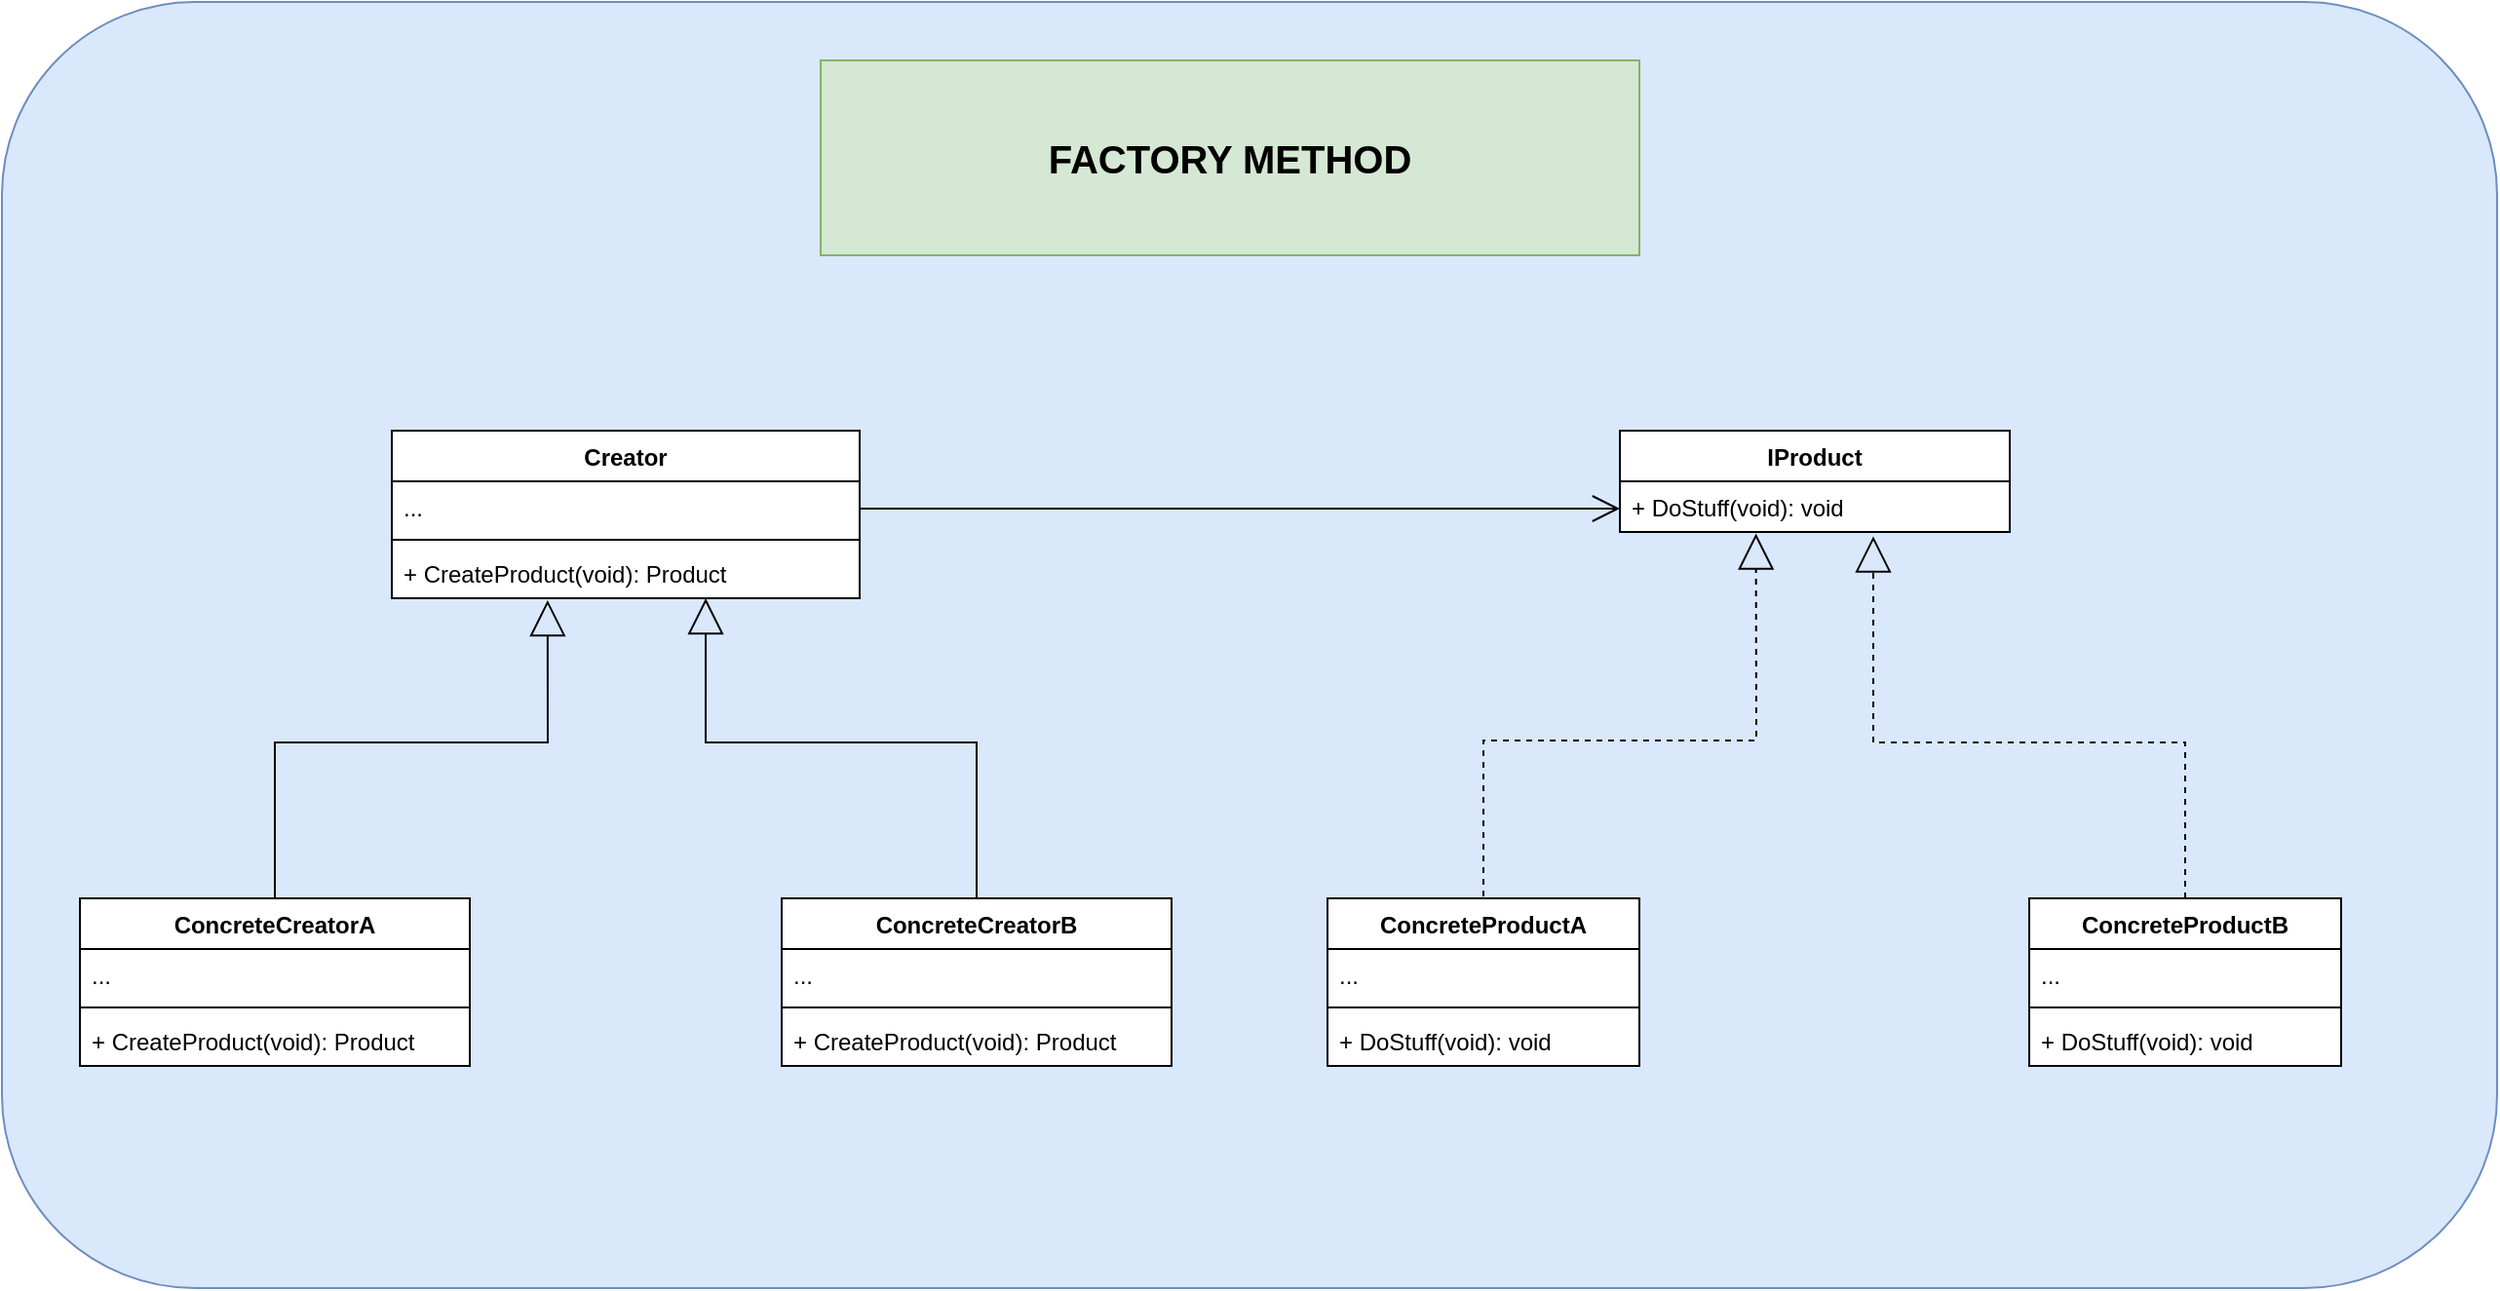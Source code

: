 <mxfile version="21.3.5" type="device">
  <diagram name="Factory" id="uKhcITJWB5Sb9AkPDuD4">
    <mxGraphModel dx="1687" dy="944" grid="1" gridSize="10" guides="1" tooltips="1" connect="1" arrows="1" fold="1" page="1" pageScale="1" pageWidth="3300" pageHeight="4681" math="0" shadow="0">
      <root>
        <mxCell id="0" />
        <mxCell id="1" parent="0" />
        <mxCell id="jqIcVa_ffuvFEN42weXx-35" value="" style="rounded=1;whiteSpace=wrap;html=1;fillColor=#dae8fc;strokeColor=#6c8ebf;" vertex="1" parent="1">
          <mxGeometry x="720" y="260" width="1280" height="660" as="geometry" />
        </mxCell>
        <mxCell id="jqIcVa_ffuvFEN42weXx-2" value="Creator" style="swimlane;fontStyle=1;align=center;verticalAlign=top;childLayout=stackLayout;horizontal=1;startSize=26;horizontalStack=0;resizeParent=1;resizeParentMax=0;resizeLast=0;collapsible=1;marginBottom=0;whiteSpace=wrap;html=1;fillStyle=solid;fillColor=default;swimlaneFillColor=default;" vertex="1" parent="1">
          <mxGeometry x="920" y="480" width="240" height="86" as="geometry" />
        </mxCell>
        <mxCell id="jqIcVa_ffuvFEN42weXx-3" value="..." style="text;strokeColor=none;fillColor=none;align=left;verticalAlign=top;spacingLeft=4;spacingRight=4;overflow=hidden;rotatable=0;points=[[0,0.5],[1,0.5]];portConstraint=eastwest;whiteSpace=wrap;html=1;" vertex="1" parent="jqIcVa_ffuvFEN42weXx-2">
          <mxGeometry y="26" width="240" height="26" as="geometry" />
        </mxCell>
        <mxCell id="jqIcVa_ffuvFEN42weXx-4" value="" style="line;strokeWidth=1;fillColor=none;align=left;verticalAlign=middle;spacingTop=-1;spacingLeft=3;spacingRight=3;rotatable=0;labelPosition=right;points=[];portConstraint=eastwest;strokeColor=inherit;" vertex="1" parent="jqIcVa_ffuvFEN42weXx-2">
          <mxGeometry y="52" width="240" height="8" as="geometry" />
        </mxCell>
        <mxCell id="jqIcVa_ffuvFEN42weXx-5" value="+ CreateProduct(void): Product" style="text;strokeColor=none;fillColor=none;align=left;verticalAlign=top;spacingLeft=4;spacingRight=4;overflow=hidden;rotatable=0;points=[[0,0.5],[1,0.5]];portConstraint=eastwest;whiteSpace=wrap;html=1;" vertex="1" parent="jqIcVa_ffuvFEN42weXx-2">
          <mxGeometry y="60" width="240" height="26" as="geometry" />
        </mxCell>
        <mxCell id="jqIcVa_ffuvFEN42weXx-6" value="IProduct" style="swimlane;fontStyle=1;align=center;verticalAlign=top;childLayout=stackLayout;horizontal=1;startSize=26;horizontalStack=0;resizeParent=1;resizeParentMax=0;resizeLast=0;collapsible=1;marginBottom=0;whiteSpace=wrap;html=1;fillStyle=solid;fillColor=default;swimlaneFillColor=default;" vertex="1" parent="1">
          <mxGeometry x="1550" y="480" width="200" height="52" as="geometry" />
        </mxCell>
        <mxCell id="jqIcVa_ffuvFEN42weXx-9" value="+ DoStuff(void): void" style="text;strokeColor=none;fillColor=none;align=left;verticalAlign=top;spacingLeft=4;spacingRight=4;overflow=hidden;rotatable=0;points=[[0,0.5],[1,0.5]];portConstraint=eastwest;whiteSpace=wrap;html=1;" vertex="1" parent="jqIcVa_ffuvFEN42weXx-6">
          <mxGeometry y="26" width="200" height="26" as="geometry" />
        </mxCell>
        <mxCell id="jqIcVa_ffuvFEN42weXx-10" value="ConcreteProductA" style="swimlane;fontStyle=1;align=center;verticalAlign=top;childLayout=stackLayout;horizontal=1;startSize=26;horizontalStack=0;resizeParent=1;resizeParentMax=0;resizeLast=0;collapsible=1;marginBottom=0;whiteSpace=wrap;html=1;fillStyle=solid;fillColor=default;swimlaneFillColor=default;" vertex="1" parent="1">
          <mxGeometry x="1400" y="720" width="160" height="86" as="geometry" />
        </mxCell>
        <mxCell id="jqIcVa_ffuvFEN42weXx-11" value="..." style="text;strokeColor=none;fillColor=none;align=left;verticalAlign=top;spacingLeft=4;spacingRight=4;overflow=hidden;rotatable=0;points=[[0,0.5],[1,0.5]];portConstraint=eastwest;whiteSpace=wrap;html=1;" vertex="1" parent="jqIcVa_ffuvFEN42weXx-10">
          <mxGeometry y="26" width="160" height="26" as="geometry" />
        </mxCell>
        <mxCell id="jqIcVa_ffuvFEN42weXx-12" value="" style="line;strokeWidth=1;fillColor=none;align=left;verticalAlign=middle;spacingTop=-1;spacingLeft=3;spacingRight=3;rotatable=0;labelPosition=right;points=[];portConstraint=eastwest;strokeColor=inherit;" vertex="1" parent="jqIcVa_ffuvFEN42weXx-10">
          <mxGeometry y="52" width="160" height="8" as="geometry" />
        </mxCell>
        <mxCell id="jqIcVa_ffuvFEN42weXx-13" value="+ DoStuff(void): void" style="text;strokeColor=none;fillColor=none;align=left;verticalAlign=top;spacingLeft=4;spacingRight=4;overflow=hidden;rotatable=0;points=[[0,0.5],[1,0.5]];portConstraint=eastwest;whiteSpace=wrap;html=1;" vertex="1" parent="jqIcVa_ffuvFEN42weXx-10">
          <mxGeometry y="60" width="160" height="26" as="geometry" />
        </mxCell>
        <mxCell id="jqIcVa_ffuvFEN42weXx-14" value="ConcreteProductB" style="swimlane;fontStyle=1;align=center;verticalAlign=top;childLayout=stackLayout;horizontal=1;startSize=26;horizontalStack=0;resizeParent=1;resizeParentMax=0;resizeLast=0;collapsible=1;marginBottom=0;whiteSpace=wrap;html=1;fillStyle=solid;fillColor=default;swimlaneFillColor=default;" vertex="1" parent="1">
          <mxGeometry x="1760" y="720" width="160" height="86" as="geometry" />
        </mxCell>
        <mxCell id="jqIcVa_ffuvFEN42weXx-15" value="..." style="text;strokeColor=none;fillColor=none;align=left;verticalAlign=top;spacingLeft=4;spacingRight=4;overflow=hidden;rotatable=0;points=[[0,0.5],[1,0.5]];portConstraint=eastwest;whiteSpace=wrap;html=1;" vertex="1" parent="jqIcVa_ffuvFEN42weXx-14">
          <mxGeometry y="26" width="160" height="26" as="geometry" />
        </mxCell>
        <mxCell id="jqIcVa_ffuvFEN42weXx-16" value="" style="line;strokeWidth=1;fillColor=none;align=left;verticalAlign=middle;spacingTop=-1;spacingLeft=3;spacingRight=3;rotatable=0;labelPosition=right;points=[];portConstraint=eastwest;strokeColor=inherit;" vertex="1" parent="jqIcVa_ffuvFEN42weXx-14">
          <mxGeometry y="52" width="160" height="8" as="geometry" />
        </mxCell>
        <mxCell id="jqIcVa_ffuvFEN42weXx-17" value="+ DoStuff(void): void" style="text;strokeColor=none;fillColor=none;align=left;verticalAlign=top;spacingLeft=4;spacingRight=4;overflow=hidden;rotatable=0;points=[[0,0.5],[1,0.5]];portConstraint=eastwest;whiteSpace=wrap;html=1;" vertex="1" parent="jqIcVa_ffuvFEN42weXx-14">
          <mxGeometry y="60" width="160" height="26" as="geometry" />
        </mxCell>
        <mxCell id="jqIcVa_ffuvFEN42weXx-18" value="ConcreteCreatorA" style="swimlane;fontStyle=1;align=center;verticalAlign=top;childLayout=stackLayout;horizontal=1;startSize=26;horizontalStack=0;resizeParent=1;resizeParentMax=0;resizeLast=0;collapsible=1;marginBottom=0;whiteSpace=wrap;html=1;fillStyle=solid;fillColor=default;swimlaneFillColor=default;" vertex="1" parent="1">
          <mxGeometry x="760" y="720" width="200" height="86" as="geometry" />
        </mxCell>
        <mxCell id="jqIcVa_ffuvFEN42weXx-19" value="..." style="text;strokeColor=none;fillColor=none;align=left;verticalAlign=top;spacingLeft=4;spacingRight=4;overflow=hidden;rotatable=0;points=[[0,0.5],[1,0.5]];portConstraint=eastwest;whiteSpace=wrap;html=1;" vertex="1" parent="jqIcVa_ffuvFEN42weXx-18">
          <mxGeometry y="26" width="200" height="26" as="geometry" />
        </mxCell>
        <mxCell id="jqIcVa_ffuvFEN42weXx-20" value="" style="line;strokeWidth=1;fillColor=none;align=left;verticalAlign=middle;spacingTop=-1;spacingLeft=3;spacingRight=3;rotatable=0;labelPosition=right;points=[];portConstraint=eastwest;strokeColor=inherit;" vertex="1" parent="jqIcVa_ffuvFEN42weXx-18">
          <mxGeometry y="52" width="200" height="8" as="geometry" />
        </mxCell>
        <mxCell id="jqIcVa_ffuvFEN42weXx-21" value="+ CreateProduct(void): Product" style="text;strokeColor=none;fillColor=none;align=left;verticalAlign=top;spacingLeft=4;spacingRight=4;overflow=hidden;rotatable=0;points=[[0,0.5],[1,0.5]];portConstraint=eastwest;whiteSpace=wrap;html=1;" vertex="1" parent="jqIcVa_ffuvFEN42weXx-18">
          <mxGeometry y="60" width="200" height="26" as="geometry" />
        </mxCell>
        <mxCell id="jqIcVa_ffuvFEN42weXx-23" value="ConcreteCreatorB" style="swimlane;fontStyle=1;align=center;verticalAlign=top;childLayout=stackLayout;horizontal=1;startSize=26;horizontalStack=0;resizeParent=1;resizeParentMax=0;resizeLast=0;collapsible=1;marginBottom=0;whiteSpace=wrap;html=1;fillStyle=solid;fillColor=default;swimlaneFillColor=default;" vertex="1" parent="1">
          <mxGeometry x="1120" y="720" width="200" height="86" as="geometry" />
        </mxCell>
        <mxCell id="jqIcVa_ffuvFEN42weXx-24" value="..." style="text;strokeColor=none;fillColor=none;align=left;verticalAlign=top;spacingLeft=4;spacingRight=4;overflow=hidden;rotatable=0;points=[[0,0.5],[1,0.5]];portConstraint=eastwest;whiteSpace=wrap;html=1;" vertex="1" parent="jqIcVa_ffuvFEN42weXx-23">
          <mxGeometry y="26" width="200" height="26" as="geometry" />
        </mxCell>
        <mxCell id="jqIcVa_ffuvFEN42weXx-25" value="" style="line;strokeWidth=1;fillColor=none;align=left;verticalAlign=middle;spacingTop=-1;spacingLeft=3;spacingRight=3;rotatable=0;labelPosition=right;points=[];portConstraint=eastwest;strokeColor=inherit;" vertex="1" parent="jqIcVa_ffuvFEN42weXx-23">
          <mxGeometry y="52" width="200" height="8" as="geometry" />
        </mxCell>
        <mxCell id="jqIcVa_ffuvFEN42weXx-26" value="+ CreateProduct(void): Product" style="text;strokeColor=none;fillColor=none;align=left;verticalAlign=top;spacingLeft=4;spacingRight=4;overflow=hidden;rotatable=0;points=[[0,0.5],[1,0.5]];portConstraint=eastwest;whiteSpace=wrap;html=1;" vertex="1" parent="jqIcVa_ffuvFEN42weXx-23">
          <mxGeometry y="60" width="200" height="26" as="geometry" />
        </mxCell>
        <mxCell id="jqIcVa_ffuvFEN42weXx-27" value="" style="endArrow=block;endSize=16;endFill=0;html=1;rounded=0;exitX=0.5;exitY=0;exitDx=0;exitDy=0;entryX=0.333;entryY=1.037;entryDx=0;entryDy=0;entryPerimeter=0;" edge="1" parent="1" source="jqIcVa_ffuvFEN42weXx-18" target="jqIcVa_ffuvFEN42weXx-5">
          <mxGeometry width="160" relative="1" as="geometry">
            <mxPoint x="880" y="640" as="sourcePoint" />
            <mxPoint x="1000" y="570" as="targetPoint" />
            <Array as="points">
              <mxPoint x="860" y="640" />
              <mxPoint x="1000" y="640" />
            </Array>
          </mxGeometry>
        </mxCell>
        <mxCell id="jqIcVa_ffuvFEN42weXx-28" value="" style="endArrow=block;endSize=16;endFill=0;html=1;rounded=0;exitX=0.5;exitY=0;exitDx=0;exitDy=0;entryX=0.671;entryY=1;entryDx=0;entryDy=0;entryPerimeter=0;" edge="1" parent="1" source="jqIcVa_ffuvFEN42weXx-23" target="jqIcVa_ffuvFEN42weXx-5">
          <mxGeometry width="160" relative="1" as="geometry">
            <mxPoint x="1150" y="700" as="sourcePoint" />
            <mxPoint x="1081" y="570" as="targetPoint" />
            <Array as="points">
              <mxPoint x="1220" y="640" />
              <mxPoint x="1081" y="640" />
            </Array>
          </mxGeometry>
        </mxCell>
        <mxCell id="jqIcVa_ffuvFEN42weXx-29" value="" style="endArrow=open;endFill=1;endSize=12;html=1;rounded=0;" edge="1" parent="1">
          <mxGeometry width="160" relative="1" as="geometry">
            <mxPoint x="1160" y="520" as="sourcePoint" />
            <mxPoint x="1550" y="520" as="targetPoint" />
          </mxGeometry>
        </mxCell>
        <mxCell id="jqIcVa_ffuvFEN42weXx-30" value="" style="endArrow=block;endSize=16;endFill=0;html=1;rounded=0;exitX=0.5;exitY=0;exitDx=0;exitDy=0;entryX=0.349;entryY=1.03;entryDx=0;entryDy=0;entryPerimeter=0;dashed=1;" edge="1" parent="1" target="jqIcVa_ffuvFEN42weXx-9">
          <mxGeometry width="160" relative="1" as="geometry">
            <mxPoint x="1480" y="719" as="sourcePoint" />
            <mxPoint x="1620" y="570" as="targetPoint" />
            <Array as="points">
              <mxPoint x="1480" y="639" />
              <mxPoint x="1620" y="639" />
            </Array>
          </mxGeometry>
        </mxCell>
        <mxCell id="jqIcVa_ffuvFEN42weXx-33" value="" style="endArrow=block;endSize=16;endFill=0;html=1;rounded=0;entryX=0.65;entryY=1.085;entryDx=0;entryDy=0;entryPerimeter=0;exitX=0.5;exitY=0;exitDx=0;exitDy=0;dashed=1;" edge="1" parent="1" source="jqIcVa_ffuvFEN42weXx-14" target="jqIcVa_ffuvFEN42weXx-9">
          <mxGeometry width="160" relative="1" as="geometry">
            <mxPoint x="1820" y="720" as="sourcePoint" />
            <mxPoint x="1680" y="570" as="targetPoint" />
            <Array as="points">
              <mxPoint x="1840" y="640" />
              <mxPoint x="1680" y="640" />
            </Array>
          </mxGeometry>
        </mxCell>
        <mxCell id="jqIcVa_ffuvFEN42weXx-36" value="&lt;font size=&quot;1&quot; style=&quot;&quot;&gt;&lt;b style=&quot;font-size: 20px;&quot;&gt;FACTORY METHOD&lt;/b&gt;&lt;/font&gt;" style="rounded=0;whiteSpace=wrap;html=1;fillColor=#d5e8d4;strokeColor=#82b366;" vertex="1" parent="1">
          <mxGeometry x="1140" y="290" width="420" height="100" as="geometry" />
        </mxCell>
      </root>
    </mxGraphModel>
  </diagram>
</mxfile>
